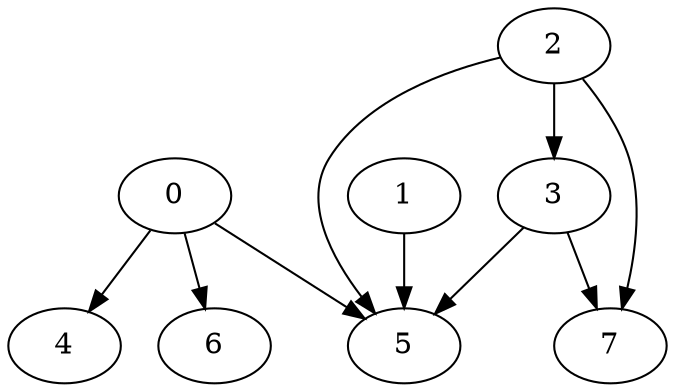 digraph {
    0 -> 4;
    2 -> 7;
    1 -> 5;
    3 -> 7;
    0 -> 6;
    2 -> 3;
    0 -> 5;
    2 -> 5;
    3 -> 5;
}
